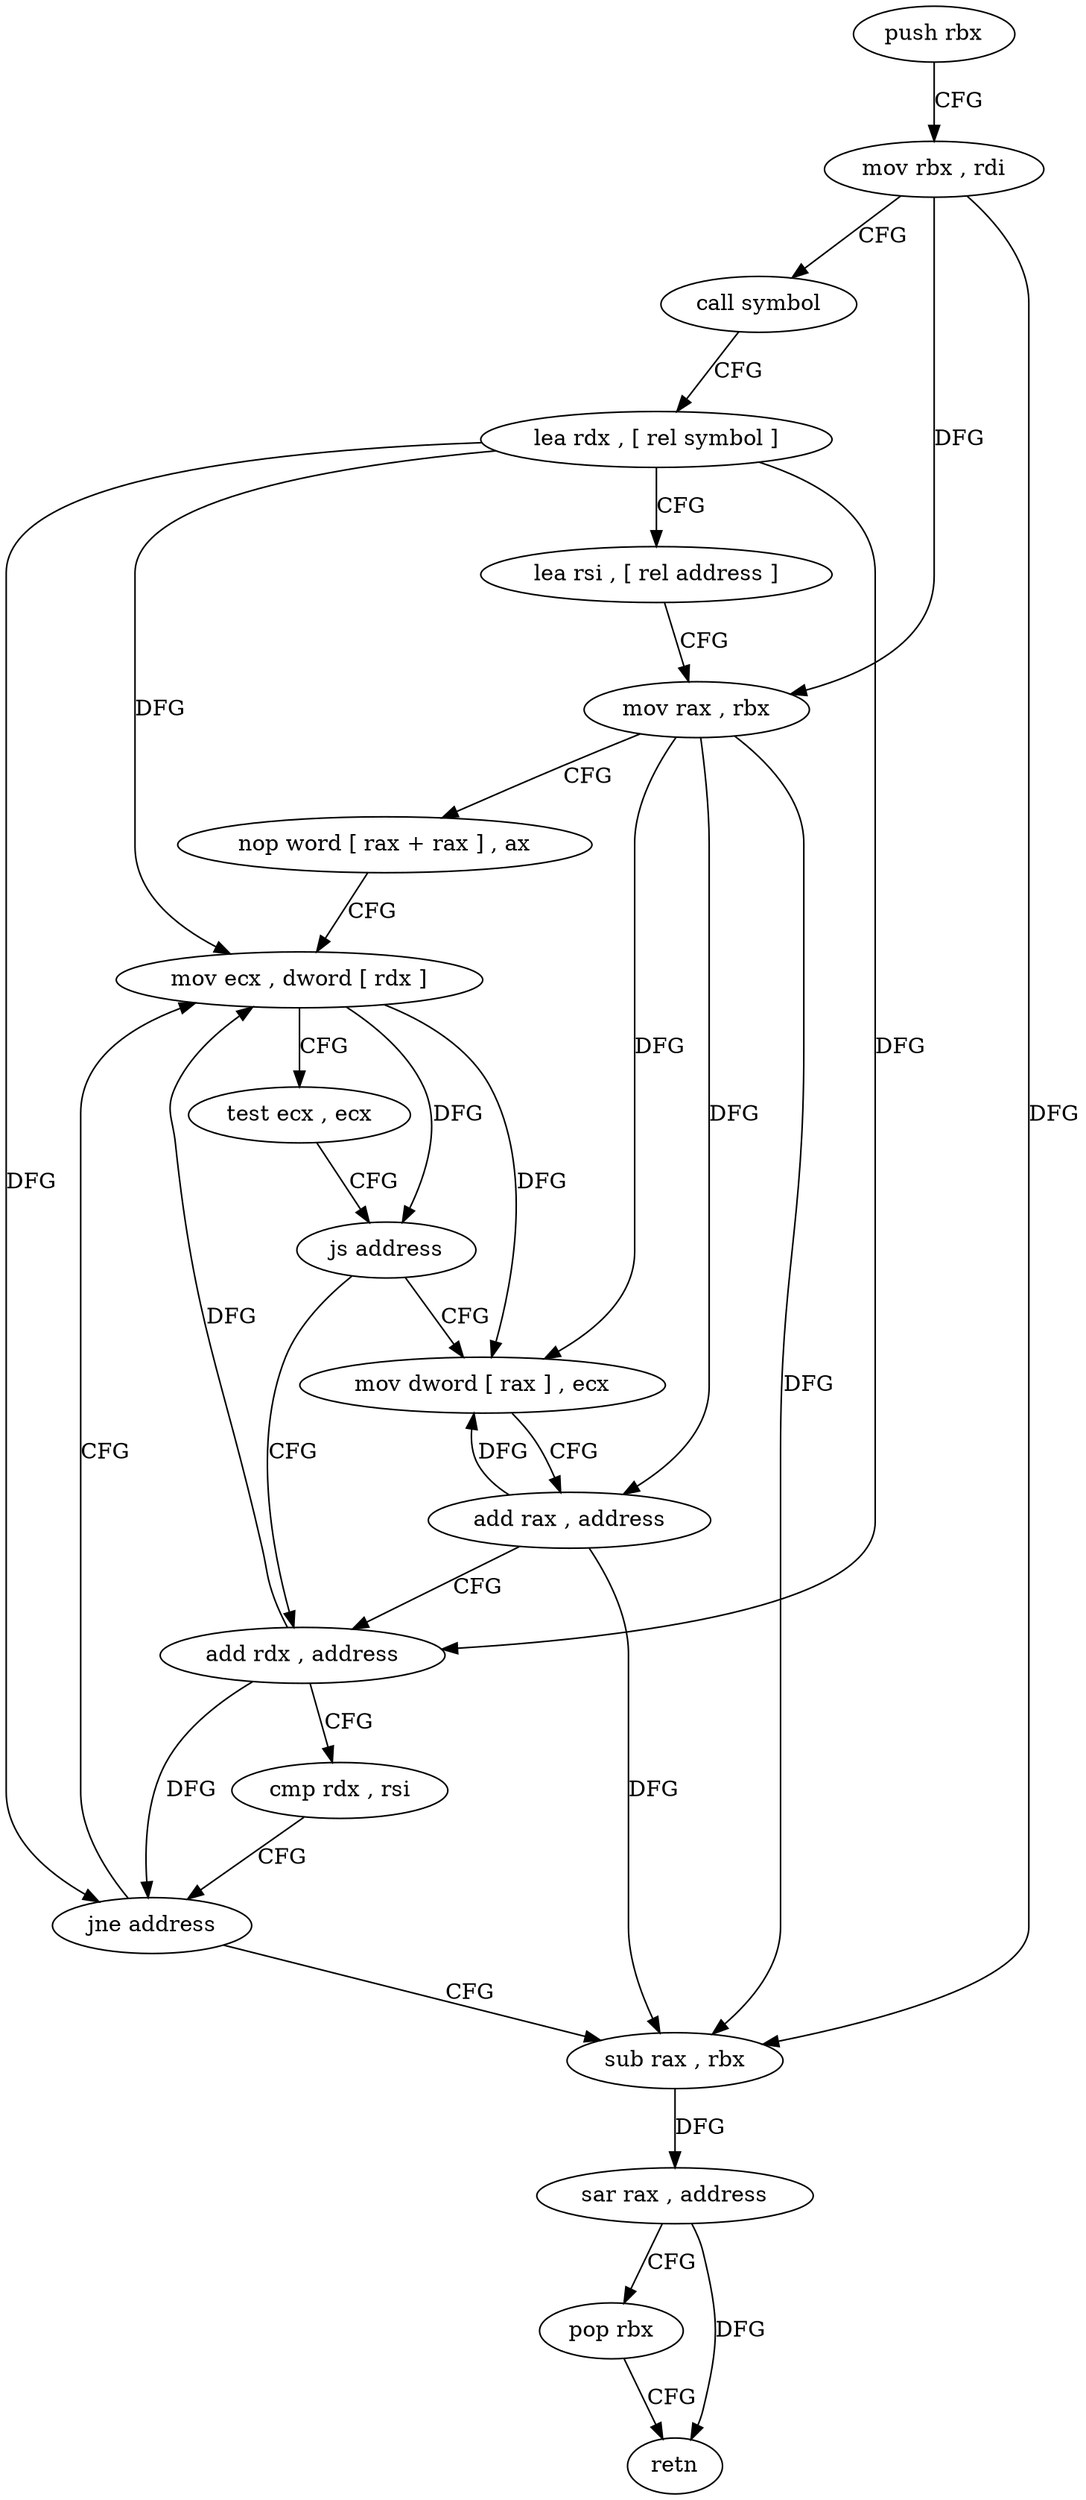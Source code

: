 digraph "func" {
"170304" [label = "push rbx" ]
"170305" [label = "mov rbx , rdi" ]
"170308" [label = "call symbol" ]
"170313" [label = "lea rdx , [ rel symbol ]" ]
"170320" [label = "lea rsi , [ rel address ]" ]
"170327" [label = "mov rax , rbx" ]
"170330" [label = "nop word [ rax + rax ] , ax" ]
"170336" [label = "mov ecx , dword [ rdx ]" ]
"170348" [label = "add rdx , address" ]
"170352" [label = "cmp rdx , rsi" ]
"170355" [label = "jne address" ]
"170357" [label = "sub rax , rbx" ]
"170342" [label = "mov dword [ rax ] , ecx" ]
"170344" [label = "add rax , address" ]
"170338" [label = "test ecx , ecx" ]
"170340" [label = "js address" ]
"170360" [label = "sar rax , address" ]
"170364" [label = "pop rbx" ]
"170365" [label = "retn" ]
"170304" -> "170305" [ label = "CFG" ]
"170305" -> "170308" [ label = "CFG" ]
"170305" -> "170327" [ label = "DFG" ]
"170305" -> "170357" [ label = "DFG" ]
"170308" -> "170313" [ label = "CFG" ]
"170313" -> "170320" [ label = "CFG" ]
"170313" -> "170336" [ label = "DFG" ]
"170313" -> "170348" [ label = "DFG" ]
"170313" -> "170355" [ label = "DFG" ]
"170320" -> "170327" [ label = "CFG" ]
"170327" -> "170330" [ label = "CFG" ]
"170327" -> "170342" [ label = "DFG" ]
"170327" -> "170344" [ label = "DFG" ]
"170327" -> "170357" [ label = "DFG" ]
"170330" -> "170336" [ label = "CFG" ]
"170336" -> "170338" [ label = "CFG" ]
"170336" -> "170340" [ label = "DFG" ]
"170336" -> "170342" [ label = "DFG" ]
"170348" -> "170352" [ label = "CFG" ]
"170348" -> "170336" [ label = "DFG" ]
"170348" -> "170355" [ label = "DFG" ]
"170352" -> "170355" [ label = "CFG" ]
"170355" -> "170336" [ label = "CFG" ]
"170355" -> "170357" [ label = "CFG" ]
"170357" -> "170360" [ label = "DFG" ]
"170342" -> "170344" [ label = "CFG" ]
"170344" -> "170348" [ label = "CFG" ]
"170344" -> "170342" [ label = "DFG" ]
"170344" -> "170357" [ label = "DFG" ]
"170338" -> "170340" [ label = "CFG" ]
"170340" -> "170348" [ label = "CFG" ]
"170340" -> "170342" [ label = "CFG" ]
"170360" -> "170364" [ label = "CFG" ]
"170360" -> "170365" [ label = "DFG" ]
"170364" -> "170365" [ label = "CFG" ]
}
